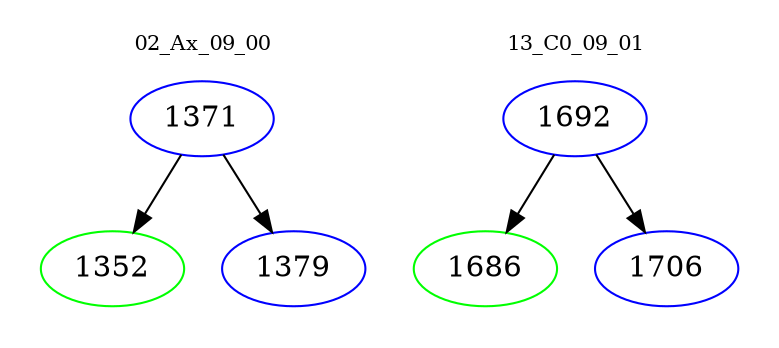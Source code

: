 digraph{
subgraph cluster_0 {
color = white
label = "02_Ax_09_00";
fontsize=10;
T0_1371 [label="1371", color="blue"]
T0_1371 -> T0_1352 [color="black"]
T0_1352 [label="1352", color="green"]
T0_1371 -> T0_1379 [color="black"]
T0_1379 [label="1379", color="blue"]
}
subgraph cluster_1 {
color = white
label = "13_C0_09_01";
fontsize=10;
T1_1692 [label="1692", color="blue"]
T1_1692 -> T1_1686 [color="black"]
T1_1686 [label="1686", color="green"]
T1_1692 -> T1_1706 [color="black"]
T1_1706 [label="1706", color="blue"]
}
}
